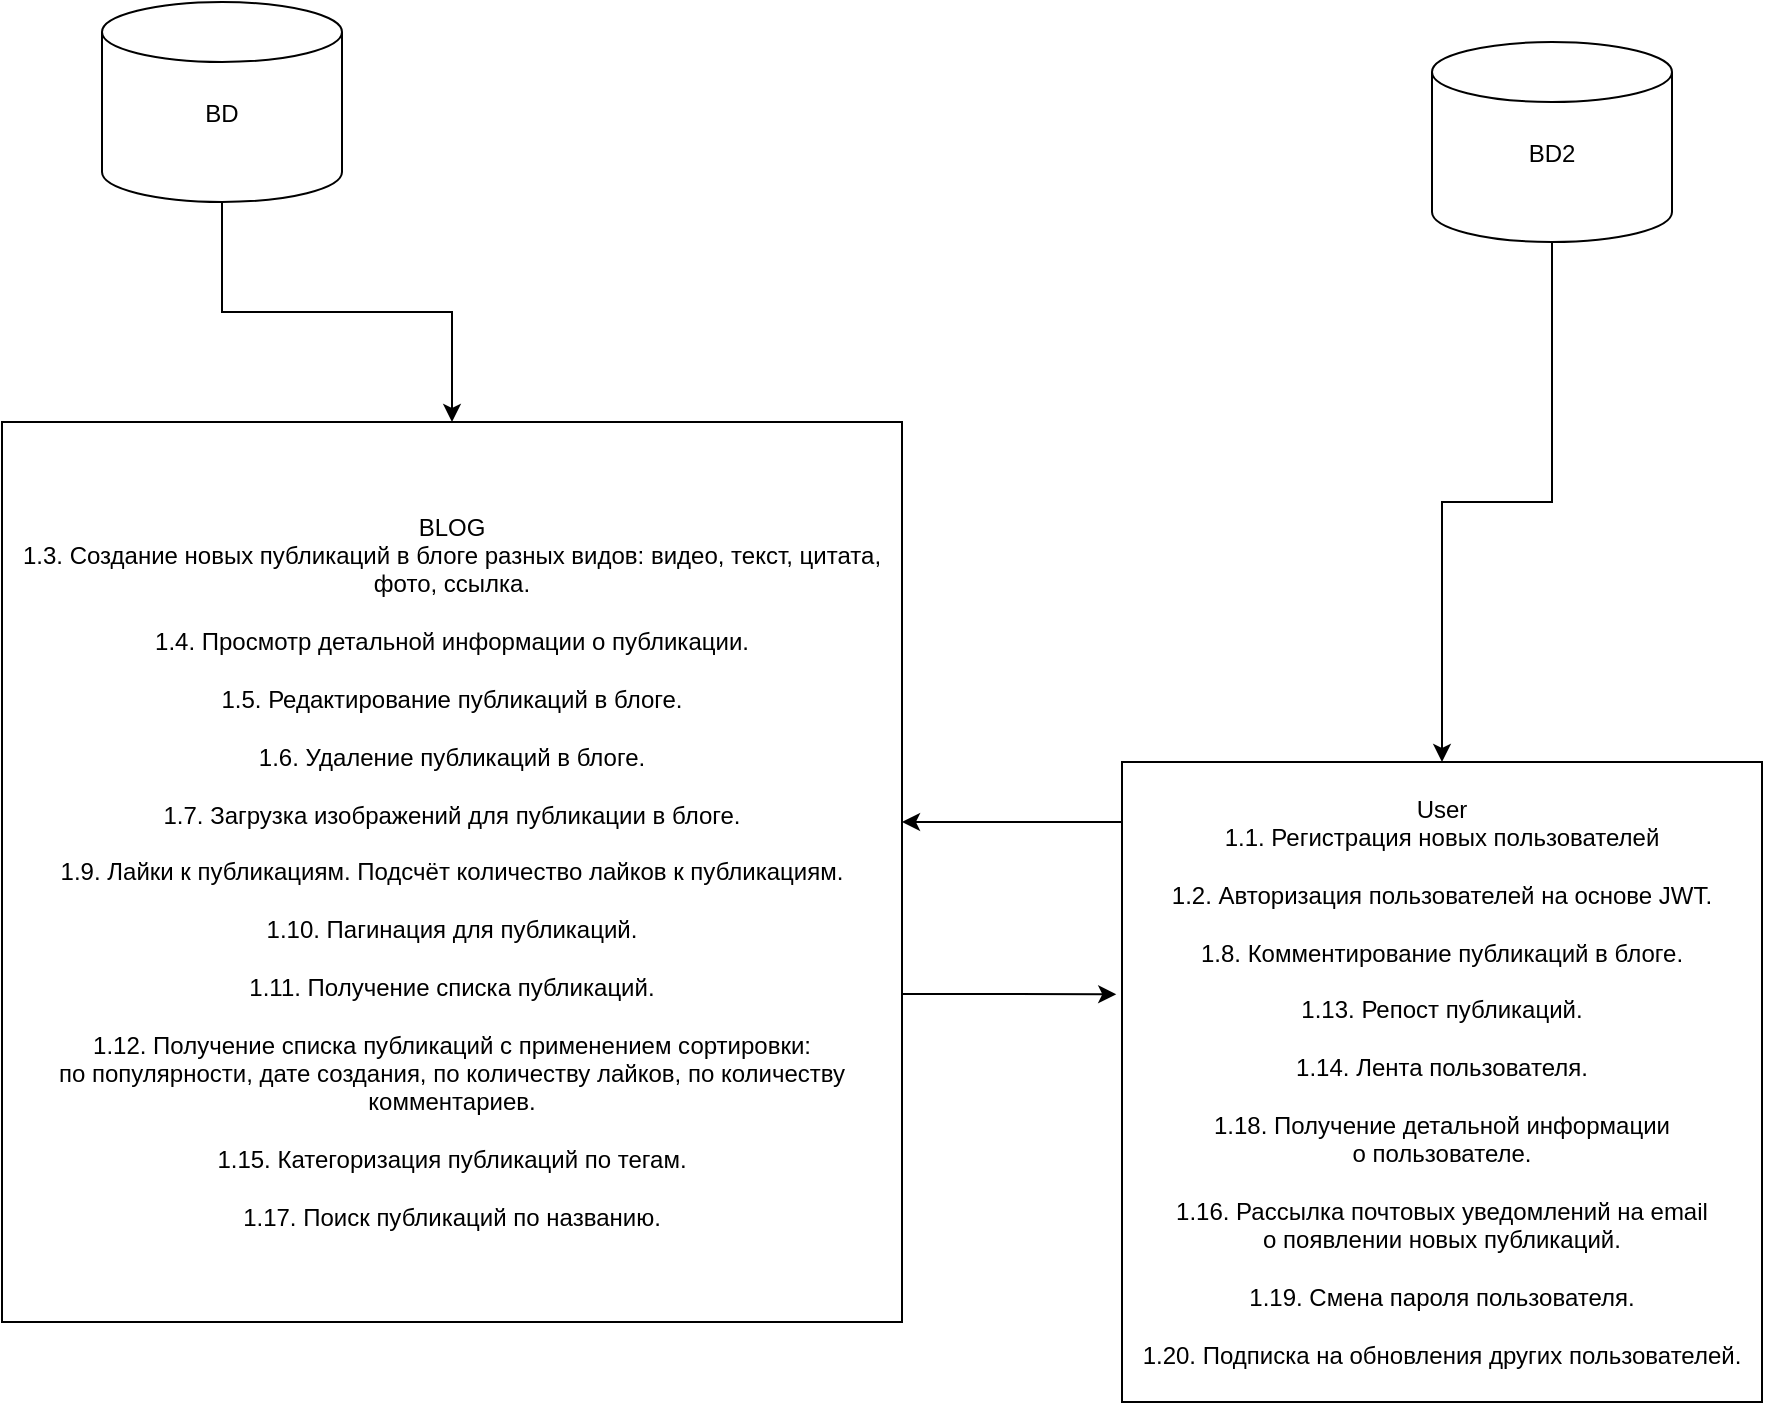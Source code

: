 <mxfile version="12.2.4" pages="1"><diagram id="DyBTFUDaNekGRdqk2gZR" name="Страница 1"><mxGraphModel dx="1219" dy="242" grid="1" gridSize="10" guides="1" tooltips="1" connect="1" arrows="1" fold="1" page="1" pageScale="1" pageWidth="827" pageHeight="1169" math="0" shadow="0"><root><mxCell id="0"/><mxCell id="1" parent="0"/><mxCell id="fXH6A0eOdmqsegoOyJQZ-3" style="edgeStyle=orthogonalEdgeStyle;rounded=0;orthogonalLoop=1;jettySize=auto;html=1;exitX=0;exitY=0;exitDx=0;exitDy=0;" parent="1" source="fXH6A0eOdmqsegoOyJQZ-1" target="fXH6A0eOdmqsegoOyJQZ-2" edge="1"><mxGeometry relative="1" as="geometry"><Array as="points"><mxPoint x="560" y="390"/><mxPoint x="560" y="420"/></Array></mxGeometry></mxCell><mxCell id="fXH6A0eOdmqsegoOyJQZ-1" value="&lt;div&gt;User&lt;/div&gt;&lt;div&gt;1.1. Регистрация новых пользователей&lt;/div&gt;&lt;div&gt;&lt;br&gt;&lt;/div&gt;&lt;div&gt;1.2. Авторизация пользователей на&amp;nbsp;основе JWT.&lt;/div&gt;&lt;div&gt;&lt;br&gt;&lt;/div&gt;&lt;div&gt;1.8. Комментирование публикаций в&amp;nbsp;блоге.&lt;/div&gt;&lt;div&gt;&lt;br&gt;&lt;/div&gt;&lt;div&gt;1.13. Репост публикаций.&lt;/div&gt;&lt;div&gt;&lt;br&gt;&lt;/div&gt;&lt;div&gt;1.14. Лента пользователя.&lt;/div&gt;&lt;div&gt;&lt;br&gt;&lt;/div&gt;&lt;div&gt;1.18. Получение детальной информации о&amp;nbsp;пользователе.&lt;br&gt;&lt;br&gt;1.16. Рассылка почтовых уведомлений на&amp;nbsp;email о&amp;nbsp;появлении новых публикаций.&lt;/div&gt;&lt;div&gt;&lt;br&gt;&lt;/div&gt;&lt;div&gt;1.19. Смена пароля пользователя.&lt;br&gt;&lt;br&gt;1.20. Подписка на&amp;nbsp;обновления других пользователей.&lt;/div&gt;" style="whiteSpace=wrap;html=1;aspect=fixed;" parent="1" vertex="1"><mxGeometry x="440" y="390" width="320" height="320" as="geometry"/></mxCell><mxCell id="fXH6A0eOdmqsegoOyJQZ-19" style="edgeStyle=orthogonalEdgeStyle;rounded=0;orthogonalLoop=1;jettySize=auto;html=1;entryX=-0.009;entryY=0.363;entryDx=0;entryDy=0;entryPerimeter=0;" parent="1" source="fXH6A0eOdmqsegoOyJQZ-2" target="fXH6A0eOdmqsegoOyJQZ-1" edge="1"><mxGeometry relative="1" as="geometry"><Array as="points"><mxPoint x="360" y="506"/><mxPoint x="360" y="506"/></Array></mxGeometry></mxCell><mxCell id="fXH6A0eOdmqsegoOyJQZ-2" value="&lt;div&gt;BLOG &lt;br&gt;&lt;/div&gt;&lt;div&gt;1.3. Создание новых публикаций в&amp;nbsp;блоге разных видов: видео, текст, цитата, фото, ссылка.&lt;/div&gt;&lt;br&gt;1.4. Просмотр детальной информации о&amp;nbsp;публикации.&lt;br&gt;&lt;br&gt;1.5. Редактирование публикаций в&amp;nbsp;блоге.&lt;br&gt;&lt;br&gt;1.6. Удаление публикаций в&amp;nbsp;блоге.&lt;br&gt;&lt;div&gt;&lt;br&gt;1.7. Загрузка изображений для публикации в&amp;nbsp;блоге.&lt;/div&gt;&lt;div&gt;&lt;br&gt;&lt;/div&gt;&lt;div&gt;1.9. Лайки к&amp;nbsp;публикациям. Подсчёт количество лайков к&amp;nbsp;публикациям.&lt;/div&gt;&lt;div&gt;&lt;br&gt;&lt;/div&gt;&lt;div&gt;1.10. Пагинация для публикаций.&lt;br&gt;&lt;br&gt;1.11. Получение списка публикаций.&lt;br&gt;&lt;br&gt;1.12. Получение списка публикаций с&amp;nbsp;применением сортировки: &lt;br&gt;по&amp;nbsp;популярности, дате создания, по&amp;nbsp;количеству лайков, по&amp;nbsp;количеству &lt;br&gt;комментариев.&lt;/div&gt;&lt;div&gt;&lt;br&gt;&lt;/div&gt;&lt;div&gt;1.15. Категоризация публикаций по&amp;nbsp;тегам.&lt;br&gt;&lt;br&gt;1.17. Поиск публикаций по&amp;nbsp;названию.&lt;/div&gt;" style="whiteSpace=wrap;html=1;aspect=fixed;" parent="1" vertex="1"><mxGeometry x="-120" y="220" width="450" height="450" as="geometry"/></mxCell><mxCell id="fXH6A0eOdmqsegoOyJQZ-11" style="edgeStyle=orthogonalEdgeStyle;rounded=0;orthogonalLoop=1;jettySize=auto;html=1;entryX=0.5;entryY=0;entryDx=0;entryDy=0;" parent="1" source="fXH6A0eOdmqsegoOyJQZ-9" target="fXH6A0eOdmqsegoOyJQZ-2" edge="1"><mxGeometry relative="1" as="geometry"/></mxCell><mxCell id="fXH6A0eOdmqsegoOyJQZ-9" value="&lt;div&gt;BD&lt;/div&gt;&lt;div&gt;&lt;br&gt;&lt;/div&gt;" style="shape=cylinder3;whiteSpace=wrap;html=1;boundedLbl=1;backgroundOutline=1;size=15;" parent="1" vertex="1"><mxGeometry x="-70" y="10" width="120" height="100" as="geometry"/></mxCell><mxCell id="fXH6A0eOdmqsegoOyJQZ-16" style="edgeStyle=orthogonalEdgeStyle;rounded=0;orthogonalLoop=1;jettySize=auto;html=1;exitX=0.5;exitY=1;exitDx=0;exitDy=0;exitPerimeter=0;entryX=0.5;entryY=0;entryDx=0;entryDy=0;" parent="1" source="fXH6A0eOdmqsegoOyJQZ-12" target="fXH6A0eOdmqsegoOyJQZ-1" edge="1"><mxGeometry relative="1" as="geometry"/></mxCell><mxCell id="fXH6A0eOdmqsegoOyJQZ-12" value="&lt;div&gt;BD2&lt;/div&gt;&lt;div&gt;&lt;br&gt;&lt;/div&gt;" style="shape=cylinder3;whiteSpace=wrap;html=1;boundedLbl=1;backgroundOutline=1;size=15;" parent="1" vertex="1"><mxGeometry x="595" y="30" width="120" height="100" as="geometry"/></mxCell></root></mxGraphModel></diagram></mxfile>
